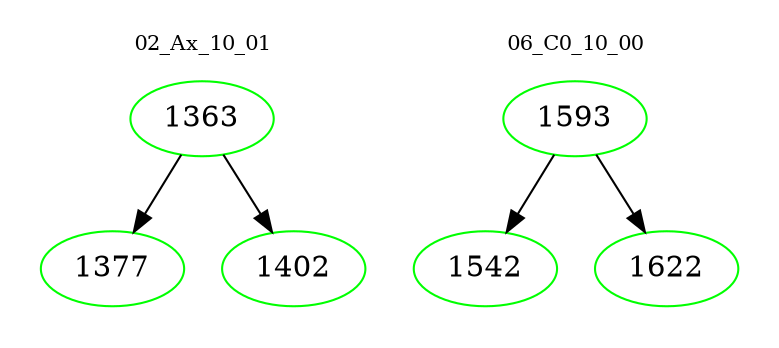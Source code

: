 digraph{
subgraph cluster_0 {
color = white
label = "02_Ax_10_01";
fontsize=10;
T0_1363 [label="1363", color="green"]
T0_1363 -> T0_1377 [color="black"]
T0_1377 [label="1377", color="green"]
T0_1363 -> T0_1402 [color="black"]
T0_1402 [label="1402", color="green"]
}
subgraph cluster_1 {
color = white
label = "06_C0_10_00";
fontsize=10;
T1_1593 [label="1593", color="green"]
T1_1593 -> T1_1542 [color="black"]
T1_1542 [label="1542", color="green"]
T1_1593 -> T1_1622 [color="black"]
T1_1622 [label="1622", color="green"]
}
}
